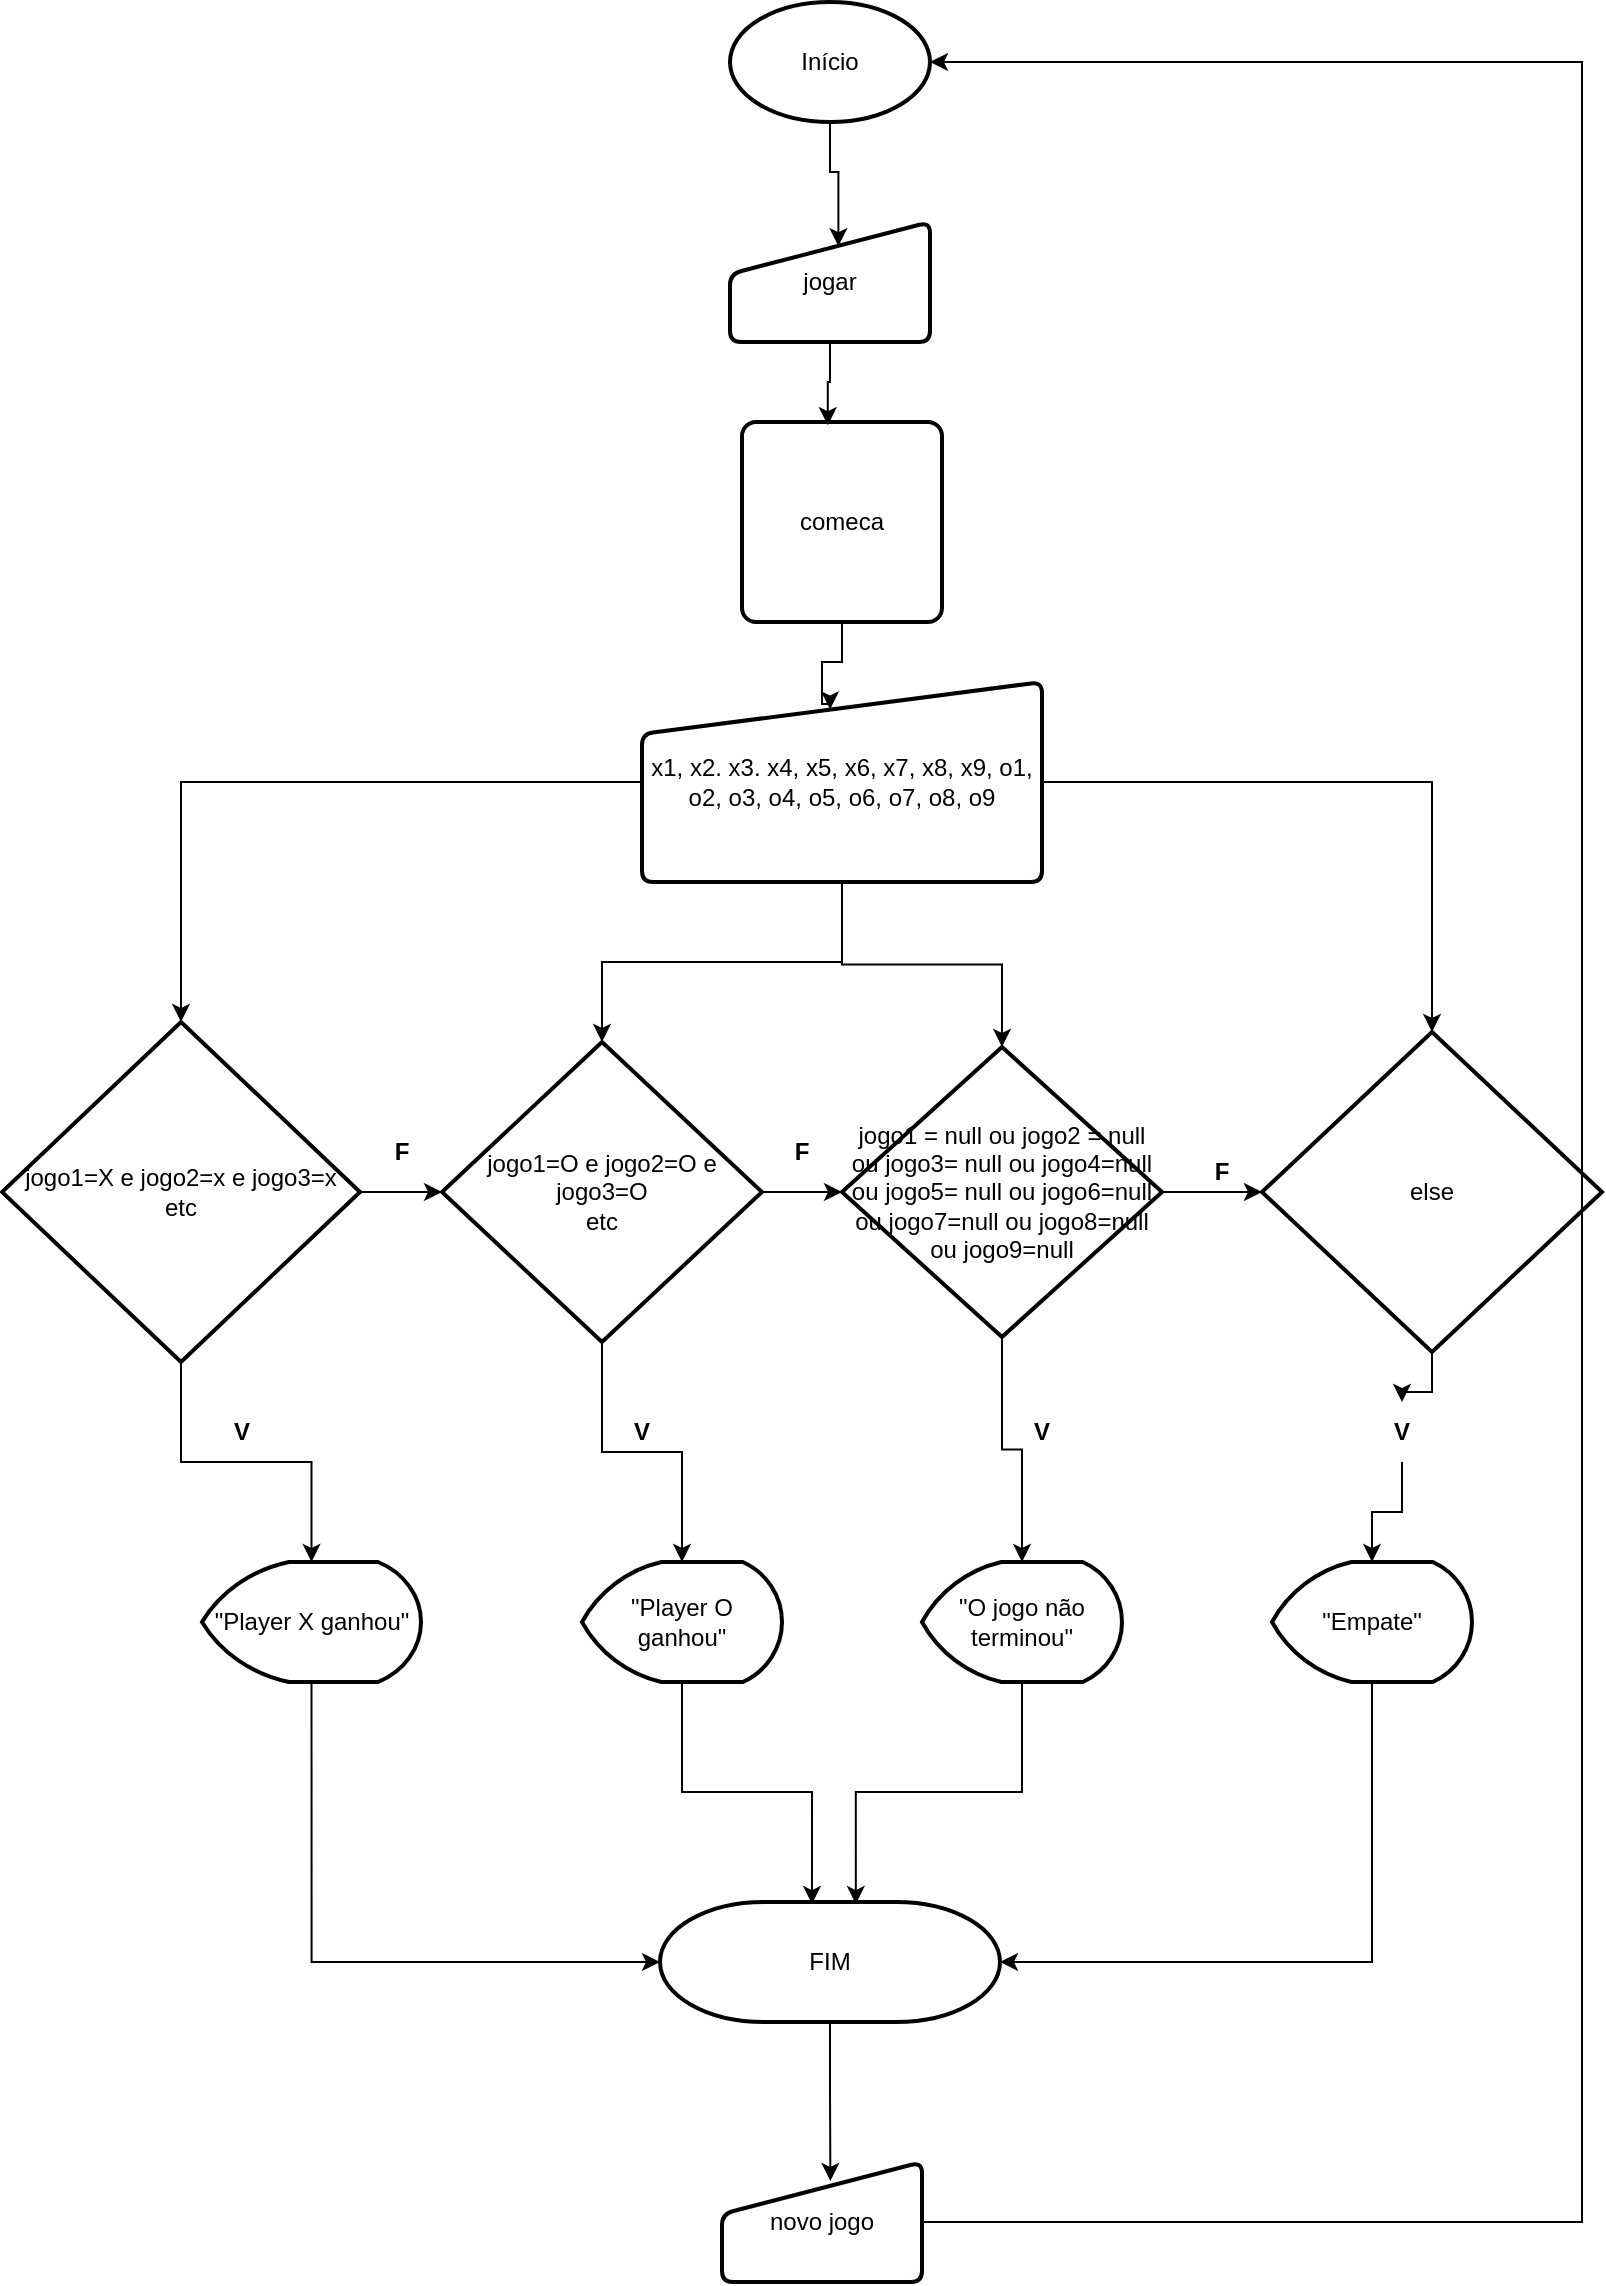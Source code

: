 <mxfile version="21.2.3" type="device">
  <diagram name="Página-1" id="-6-_gngTyoc-sSiIZYsW">
    <mxGraphModel dx="2252" dy="1820" grid="1" gridSize="10" guides="1" tooltips="1" connect="1" arrows="1" fold="1" page="1" pageScale="1" pageWidth="827" pageHeight="1169" math="0" shadow="0">
      <root>
        <mxCell id="0" />
        <mxCell id="1" parent="0" />
        <mxCell id="HSnCdicA6-OBj-B7V4cM-37" style="edgeStyle=orthogonalEdgeStyle;rounded=0;orthogonalLoop=1;jettySize=auto;html=1;entryX=0.542;entryY=0.202;entryDx=0;entryDy=0;entryPerimeter=0;" edge="1" parent="1" source="HSnCdicA6-OBj-B7V4cM-2" target="HSnCdicA6-OBj-B7V4cM-34">
          <mxGeometry relative="1" as="geometry" />
        </mxCell>
        <mxCell id="HSnCdicA6-OBj-B7V4cM-2" value="Início" style="strokeWidth=2;html=1;shape=mxgraph.flowchart.start_1;whiteSpace=wrap;" vertex="1" parent="1">
          <mxGeometry x="364" y="-100" width="100" height="60" as="geometry" />
        </mxCell>
        <mxCell id="HSnCdicA6-OBj-B7V4cM-11" style="edgeStyle=orthogonalEdgeStyle;rounded=0;orthogonalLoop=1;jettySize=auto;html=1;entryX=0.5;entryY=0;entryDx=0;entryDy=0;entryPerimeter=0;" edge="1" parent="1" source="HSnCdicA6-OBj-B7V4cM-3" target="HSnCdicA6-OBj-B7V4cM-4">
          <mxGeometry relative="1" as="geometry" />
        </mxCell>
        <mxCell id="HSnCdicA6-OBj-B7V4cM-12" style="edgeStyle=orthogonalEdgeStyle;rounded=0;orthogonalLoop=1;jettySize=auto;html=1;" edge="1" parent="1" source="HSnCdicA6-OBj-B7V4cM-3" target="HSnCdicA6-OBj-B7V4cM-7">
          <mxGeometry relative="1" as="geometry" />
        </mxCell>
        <mxCell id="HSnCdicA6-OBj-B7V4cM-13" style="edgeStyle=orthogonalEdgeStyle;rounded=0;orthogonalLoop=1;jettySize=auto;html=1;entryX=0.5;entryY=0;entryDx=0;entryDy=0;entryPerimeter=0;" edge="1" parent="1" source="HSnCdicA6-OBj-B7V4cM-3" target="HSnCdicA6-OBj-B7V4cM-8">
          <mxGeometry relative="1" as="geometry" />
        </mxCell>
        <mxCell id="HSnCdicA6-OBj-B7V4cM-14" style="edgeStyle=orthogonalEdgeStyle;rounded=0;orthogonalLoop=1;jettySize=auto;html=1;entryX=0.5;entryY=0;entryDx=0;entryDy=0;entryPerimeter=0;" edge="1" parent="1" source="HSnCdicA6-OBj-B7V4cM-3" target="HSnCdicA6-OBj-B7V4cM-9">
          <mxGeometry relative="1" as="geometry" />
        </mxCell>
        <mxCell id="HSnCdicA6-OBj-B7V4cM-3" value="x1, x2. x3. x4, x5, x6, x7, x8, x9, o1, o2, o3, o4, o5, o6, o7, o8, o9" style="html=1;strokeWidth=2;shape=manualInput;whiteSpace=wrap;rounded=1;size=26;arcSize=11;" vertex="1" parent="1">
          <mxGeometry x="320" y="240" width="200" height="100" as="geometry" />
        </mxCell>
        <mxCell id="HSnCdicA6-OBj-B7V4cM-19" style="edgeStyle=orthogonalEdgeStyle;rounded=0;orthogonalLoop=1;jettySize=auto;html=1;" edge="1" parent="1" source="HSnCdicA6-OBj-B7V4cM-4" target="HSnCdicA6-OBj-B7V4cM-15">
          <mxGeometry relative="1" as="geometry" />
        </mxCell>
        <mxCell id="HSnCdicA6-OBj-B7V4cM-38" style="edgeStyle=orthogonalEdgeStyle;rounded=0;orthogonalLoop=1;jettySize=auto;html=1;entryX=0;entryY=0.5;entryDx=0;entryDy=0;entryPerimeter=0;" edge="1" parent="1" source="HSnCdicA6-OBj-B7V4cM-4" target="HSnCdicA6-OBj-B7V4cM-7">
          <mxGeometry relative="1" as="geometry" />
        </mxCell>
        <mxCell id="HSnCdicA6-OBj-B7V4cM-4" value="jogo1=X e jogo2=x e jogo3=x&lt;br&gt;etc" style="strokeWidth=2;html=1;shape=mxgraph.flowchart.decision;whiteSpace=wrap;" vertex="1" parent="1">
          <mxGeometry y="410" width="179" height="170" as="geometry" />
        </mxCell>
        <mxCell id="HSnCdicA6-OBj-B7V4cM-24" style="edgeStyle=orthogonalEdgeStyle;rounded=0;orthogonalLoop=1;jettySize=auto;html=1;entryX=0.47;entryY=0.137;entryDx=0;entryDy=0;entryPerimeter=0;" edge="1" parent="1" source="HSnCdicA6-OBj-B7V4cM-5" target="HSnCdicA6-OBj-B7V4cM-3">
          <mxGeometry relative="1" as="geometry">
            <Array as="points">
              <mxPoint x="420" y="230" />
              <mxPoint x="410" y="230" />
              <mxPoint x="410" y="251" />
              <mxPoint x="414" y="251" />
            </Array>
          </mxGeometry>
        </mxCell>
        <mxCell id="HSnCdicA6-OBj-B7V4cM-5" value="comeca" style="rounded=1;whiteSpace=wrap;html=1;absoluteArcSize=1;arcSize=14;strokeWidth=2;" vertex="1" parent="1">
          <mxGeometry x="370" y="110" width="100" height="100" as="geometry" />
        </mxCell>
        <mxCell id="HSnCdicA6-OBj-B7V4cM-20" style="edgeStyle=orthogonalEdgeStyle;rounded=0;orthogonalLoop=1;jettySize=auto;html=1;" edge="1" parent="1" source="HSnCdicA6-OBj-B7V4cM-7" target="HSnCdicA6-OBj-B7V4cM-16">
          <mxGeometry relative="1" as="geometry" />
        </mxCell>
        <mxCell id="HSnCdicA6-OBj-B7V4cM-39" style="edgeStyle=orthogonalEdgeStyle;rounded=0;orthogonalLoop=1;jettySize=auto;html=1;entryX=0;entryY=0.5;entryDx=0;entryDy=0;entryPerimeter=0;" edge="1" parent="1" source="HSnCdicA6-OBj-B7V4cM-7" target="HSnCdicA6-OBj-B7V4cM-8">
          <mxGeometry relative="1" as="geometry" />
        </mxCell>
        <mxCell id="HSnCdicA6-OBj-B7V4cM-7" value="jogo1=O e jogo2=O e jogo3=O&lt;br&gt;etc" style="strokeWidth=2;html=1;shape=mxgraph.flowchart.decision;whiteSpace=wrap;" vertex="1" parent="1">
          <mxGeometry x="220" y="420" width="160" height="150" as="geometry" />
        </mxCell>
        <mxCell id="HSnCdicA6-OBj-B7V4cM-21" style="edgeStyle=orthogonalEdgeStyle;rounded=0;orthogonalLoop=1;jettySize=auto;html=1;" edge="1" parent="1" source="HSnCdicA6-OBj-B7V4cM-8" target="HSnCdicA6-OBj-B7V4cM-17">
          <mxGeometry relative="1" as="geometry" />
        </mxCell>
        <mxCell id="HSnCdicA6-OBj-B7V4cM-40" style="edgeStyle=orthogonalEdgeStyle;rounded=0;orthogonalLoop=1;jettySize=auto;html=1;entryX=0;entryY=0.5;entryDx=0;entryDy=0;entryPerimeter=0;" edge="1" parent="1" source="HSnCdicA6-OBj-B7V4cM-8" target="HSnCdicA6-OBj-B7V4cM-9">
          <mxGeometry relative="1" as="geometry" />
        </mxCell>
        <mxCell id="HSnCdicA6-OBj-B7V4cM-8" value="jogo1 = null ou jogo2 = null ou jogo3= null ou jogo4=null ou jogo5= null ou jogo6=null ou jogo7=null ou jogo8=null ou jogo9=null" style="strokeWidth=2;html=1;shape=mxgraph.flowchart.decision;whiteSpace=wrap;" vertex="1" parent="1">
          <mxGeometry x="420" y="422.5" width="160" height="145" as="geometry" />
        </mxCell>
        <mxCell id="HSnCdicA6-OBj-B7V4cM-22" style="edgeStyle=orthogonalEdgeStyle;rounded=0;orthogonalLoop=1;jettySize=auto;html=1;entryX=0.5;entryY=0;entryDx=0;entryDy=0;entryPerimeter=0;" edge="1" parent="1" source="HSnCdicA6-OBj-B7V4cM-44" target="HSnCdicA6-OBj-B7V4cM-18">
          <mxGeometry relative="1" as="geometry" />
        </mxCell>
        <mxCell id="HSnCdicA6-OBj-B7V4cM-9" value="else" style="strokeWidth=2;html=1;shape=mxgraph.flowchart.decision;whiteSpace=wrap;" vertex="1" parent="1">
          <mxGeometry x="630" y="415" width="170" height="160" as="geometry" />
        </mxCell>
        <mxCell id="HSnCdicA6-OBj-B7V4cM-26" style="edgeStyle=orthogonalEdgeStyle;rounded=0;orthogonalLoop=1;jettySize=auto;html=1;entryX=0;entryY=0.5;entryDx=0;entryDy=0;entryPerimeter=0;exitX=0.5;exitY=1;exitDx=0;exitDy=0;exitPerimeter=0;" edge="1" parent="1" source="HSnCdicA6-OBj-B7V4cM-15" target="HSnCdicA6-OBj-B7V4cM-25">
          <mxGeometry relative="1" as="geometry" />
        </mxCell>
        <mxCell id="HSnCdicA6-OBj-B7V4cM-15" value="&quot;Player X ganhou&quot;" style="strokeWidth=2;html=1;shape=mxgraph.flowchart.display;whiteSpace=wrap;" vertex="1" parent="1">
          <mxGeometry x="100" y="680" width="109.5" height="60" as="geometry" />
        </mxCell>
        <mxCell id="HSnCdicA6-OBj-B7V4cM-27" style="edgeStyle=orthogonalEdgeStyle;rounded=0;orthogonalLoop=1;jettySize=auto;html=1;entryX=0.447;entryY=0.017;entryDx=0;entryDy=0;entryPerimeter=0;" edge="1" parent="1" source="HSnCdicA6-OBj-B7V4cM-16" target="HSnCdicA6-OBj-B7V4cM-25">
          <mxGeometry relative="1" as="geometry" />
        </mxCell>
        <mxCell id="HSnCdicA6-OBj-B7V4cM-16" value="&quot;Player O ganhou&quot;" style="strokeWidth=2;html=1;shape=mxgraph.flowchart.display;whiteSpace=wrap;" vertex="1" parent="1">
          <mxGeometry x="290" y="680" width="100" height="60" as="geometry" />
        </mxCell>
        <mxCell id="HSnCdicA6-OBj-B7V4cM-28" style="edgeStyle=orthogonalEdgeStyle;rounded=0;orthogonalLoop=1;jettySize=auto;html=1;entryX=0.576;entryY=0.017;entryDx=0;entryDy=0;entryPerimeter=0;" edge="1" parent="1" source="HSnCdicA6-OBj-B7V4cM-17" target="HSnCdicA6-OBj-B7V4cM-25">
          <mxGeometry relative="1" as="geometry" />
        </mxCell>
        <mxCell id="HSnCdicA6-OBj-B7V4cM-17" value="&quot;O jogo não terminou&quot;" style="strokeWidth=2;html=1;shape=mxgraph.flowchart.display;whiteSpace=wrap;" vertex="1" parent="1">
          <mxGeometry x="460" y="680" width="100" height="60" as="geometry" />
        </mxCell>
        <mxCell id="HSnCdicA6-OBj-B7V4cM-29" style="edgeStyle=orthogonalEdgeStyle;rounded=0;orthogonalLoop=1;jettySize=auto;html=1;entryX=1;entryY=0.5;entryDx=0;entryDy=0;entryPerimeter=0;" edge="1" parent="1" source="HSnCdicA6-OBj-B7V4cM-18" target="HSnCdicA6-OBj-B7V4cM-25">
          <mxGeometry relative="1" as="geometry">
            <Array as="points">
              <mxPoint x="685" y="880" />
            </Array>
          </mxGeometry>
        </mxCell>
        <mxCell id="HSnCdicA6-OBj-B7V4cM-18" value="&quot;Empate&quot;" style="strokeWidth=2;html=1;shape=mxgraph.flowchart.display;whiteSpace=wrap;" vertex="1" parent="1">
          <mxGeometry x="635" y="680" width="100" height="60" as="geometry" />
        </mxCell>
        <mxCell id="HSnCdicA6-OBj-B7V4cM-32" style="edgeStyle=orthogonalEdgeStyle;rounded=0;orthogonalLoop=1;jettySize=auto;html=1;entryX=0.542;entryY=0.158;entryDx=0;entryDy=0;entryPerimeter=0;" edge="1" parent="1" source="HSnCdicA6-OBj-B7V4cM-25" target="HSnCdicA6-OBj-B7V4cM-30">
          <mxGeometry relative="1" as="geometry" />
        </mxCell>
        <mxCell id="HSnCdicA6-OBj-B7V4cM-25" value="FIM" style="strokeWidth=2;html=1;shape=mxgraph.flowchart.terminator;whiteSpace=wrap;" vertex="1" parent="1">
          <mxGeometry x="329" y="850" width="170" height="60" as="geometry" />
        </mxCell>
        <mxCell id="HSnCdicA6-OBj-B7V4cM-33" style="edgeStyle=orthogonalEdgeStyle;rounded=0;orthogonalLoop=1;jettySize=auto;html=1;entryX=1;entryY=0.5;entryDx=0;entryDy=0;entryPerimeter=0;" edge="1" parent="1" source="HSnCdicA6-OBj-B7V4cM-30" target="HSnCdicA6-OBj-B7V4cM-2">
          <mxGeometry relative="1" as="geometry">
            <Array as="points">
              <mxPoint x="790" y="1010" />
              <mxPoint x="790" y="-70" />
            </Array>
          </mxGeometry>
        </mxCell>
        <mxCell id="HSnCdicA6-OBj-B7V4cM-30" value="novo jogo" style="html=1;strokeWidth=2;shape=manualInput;whiteSpace=wrap;rounded=1;size=26;arcSize=11;" vertex="1" parent="1">
          <mxGeometry x="360" y="980" width="100" height="60" as="geometry" />
        </mxCell>
        <mxCell id="HSnCdicA6-OBj-B7V4cM-36" style="edgeStyle=orthogonalEdgeStyle;rounded=0;orthogonalLoop=1;jettySize=auto;html=1;entryX=0.429;entryY=0.016;entryDx=0;entryDy=0;entryPerimeter=0;" edge="1" parent="1" source="HSnCdicA6-OBj-B7V4cM-34" target="HSnCdicA6-OBj-B7V4cM-5">
          <mxGeometry relative="1" as="geometry" />
        </mxCell>
        <mxCell id="HSnCdicA6-OBj-B7V4cM-34" value="jogar" style="html=1;strokeWidth=2;shape=manualInput;whiteSpace=wrap;rounded=1;size=26;arcSize=11;" vertex="1" parent="1">
          <mxGeometry x="364" y="10" width="100" height="60" as="geometry" />
        </mxCell>
        <mxCell id="HSnCdicA6-OBj-B7V4cM-41" value="&lt;b&gt;V&lt;/b&gt;" style="text;html=1;strokeColor=none;fillColor=none;align=center;verticalAlign=middle;whiteSpace=wrap;rounded=0;" vertex="1" parent="1">
          <mxGeometry x="90" y="600" width="60" height="30" as="geometry" />
        </mxCell>
        <mxCell id="HSnCdicA6-OBj-B7V4cM-42" value="&lt;b&gt;V&lt;/b&gt;" style="text;html=1;strokeColor=none;fillColor=none;align=center;verticalAlign=middle;whiteSpace=wrap;rounded=0;" vertex="1" parent="1">
          <mxGeometry x="290" y="600" width="60" height="30" as="geometry" />
        </mxCell>
        <mxCell id="HSnCdicA6-OBj-B7V4cM-43" value="&lt;b&gt;V&lt;/b&gt;" style="text;html=1;strokeColor=none;fillColor=none;align=center;verticalAlign=middle;whiteSpace=wrap;rounded=0;" vertex="1" parent="1">
          <mxGeometry x="490" y="600" width="60" height="30" as="geometry" />
        </mxCell>
        <mxCell id="HSnCdicA6-OBj-B7V4cM-45" value="" style="edgeStyle=orthogonalEdgeStyle;rounded=0;orthogonalLoop=1;jettySize=auto;html=1;entryX=0.5;entryY=0;entryDx=0;entryDy=0;entryPerimeter=0;" edge="1" parent="1" source="HSnCdicA6-OBj-B7V4cM-9" target="HSnCdicA6-OBj-B7V4cM-44">
          <mxGeometry relative="1" as="geometry">
            <mxPoint x="715" y="575" as="sourcePoint" />
            <mxPoint x="685" y="680" as="targetPoint" />
          </mxGeometry>
        </mxCell>
        <mxCell id="HSnCdicA6-OBj-B7V4cM-44" value="&lt;b&gt;V&lt;/b&gt;" style="text;html=1;strokeColor=none;fillColor=none;align=center;verticalAlign=middle;whiteSpace=wrap;rounded=0;" vertex="1" parent="1">
          <mxGeometry x="670" y="600" width="60" height="30" as="geometry" />
        </mxCell>
        <mxCell id="HSnCdicA6-OBj-B7V4cM-46" value="&lt;b&gt;F&lt;/b&gt;" style="text;html=1;strokeColor=none;fillColor=none;align=center;verticalAlign=middle;whiteSpace=wrap;rounded=0;" vertex="1" parent="1">
          <mxGeometry x="170" y="460" width="60" height="30" as="geometry" />
        </mxCell>
        <mxCell id="HSnCdicA6-OBj-B7V4cM-47" value="&lt;b&gt;F&lt;/b&gt;" style="text;html=1;strokeColor=none;fillColor=none;align=center;verticalAlign=middle;whiteSpace=wrap;rounded=0;" vertex="1" parent="1">
          <mxGeometry x="370" y="460" width="60" height="30" as="geometry" />
        </mxCell>
        <mxCell id="HSnCdicA6-OBj-B7V4cM-48" value="&lt;b&gt;F&lt;/b&gt;" style="text;html=1;strokeColor=none;fillColor=none;align=center;verticalAlign=middle;whiteSpace=wrap;rounded=0;" vertex="1" parent="1">
          <mxGeometry x="580" y="470" width="60" height="30" as="geometry" />
        </mxCell>
      </root>
    </mxGraphModel>
  </diagram>
</mxfile>
